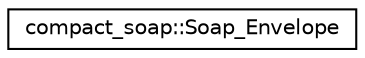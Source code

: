 digraph G
{
  edge [fontname="Helvetica",fontsize="10",labelfontname="Helvetica",labelfontsize="10"];
  node [fontname="Helvetica",fontsize="10",shape=record];
  rankdir="LR";
  Node1 [label="compact_soap::Soap_Envelope",height=0.2,width=0.4,color="black", fillcolor="white", style="filled",URL="$classcompact__soap_1_1_soap___envelope.html"];
}
